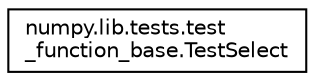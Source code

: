digraph "Graphical Class Hierarchy"
{
 // LATEX_PDF_SIZE
  edge [fontname="Helvetica",fontsize="10",labelfontname="Helvetica",labelfontsize="10"];
  node [fontname="Helvetica",fontsize="10",shape=record];
  rankdir="LR";
  Node0 [label="numpy.lib.tests.test\l_function_base.TestSelect",height=0.2,width=0.4,color="black", fillcolor="white", style="filled",URL="$classnumpy_1_1lib_1_1tests_1_1test__function__base_1_1TestSelect.html",tooltip=" "];
}
